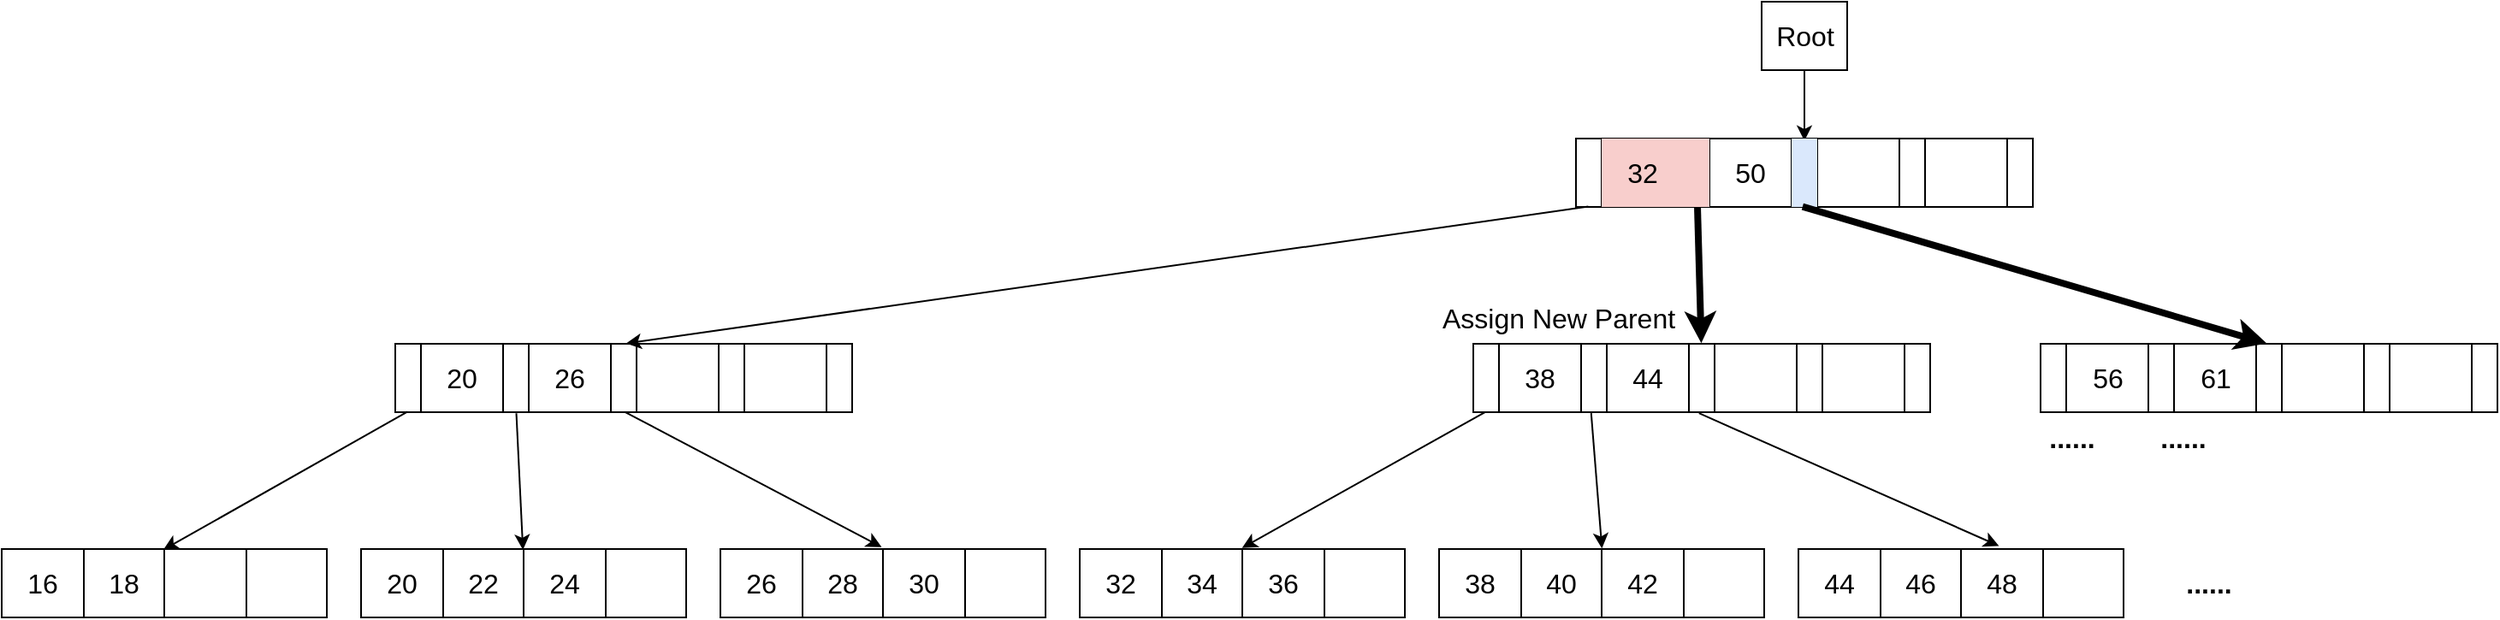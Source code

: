 <mxfile version="21.2.8" type="device">
  <diagram name="第1頁" id="AanB8yNyS1pnc1NzVk0f">
    <mxGraphModel dx="1480" dy="1003" grid="1" gridSize="10" guides="1" tooltips="1" connect="1" arrows="1" fold="1" page="1" pageScale="1" pageWidth="1654" pageHeight="1169" math="0" shadow="0">
      <root>
        <mxCell id="0" />
        <mxCell id="1" parent="0" />
        <mxCell id="gfehp5p-V9e-1P1ylHKR-1" value="" style="shape=table;startSize=0;container=1;collapsible=0;childLayout=tableLayout;fontSize=16;" parent="1" vertex="1">
          <mxGeometry x="280" y="240" width="267" height="40" as="geometry" />
        </mxCell>
        <mxCell id="gfehp5p-V9e-1P1ylHKR-2" value="" style="shape=tableRow;horizontal=0;startSize=0;swimlaneHead=0;swimlaneBody=0;strokeColor=inherit;top=0;left=0;bottom=0;right=0;collapsible=0;dropTarget=0;fillColor=none;points=[[0,0.5],[1,0.5]];portConstraint=eastwest;fontSize=16;" parent="gfehp5p-V9e-1P1ylHKR-1" vertex="1">
          <mxGeometry width="267" height="40" as="geometry" />
        </mxCell>
        <mxCell id="gfehp5p-V9e-1P1ylHKR-3" value="" style="shape=partialRectangle;html=1;whiteSpace=wrap;connectable=0;strokeColor=inherit;overflow=hidden;fillColor=none;top=0;left=0;bottom=0;right=0;pointerEvents=1;fontSize=16;" parent="gfehp5p-V9e-1P1ylHKR-2" vertex="1">
          <mxGeometry width="15" height="40" as="geometry">
            <mxRectangle width="15" height="40" as="alternateBounds" />
          </mxGeometry>
        </mxCell>
        <mxCell id="gfehp5p-V9e-1P1ylHKR-4" value="20" style="shape=partialRectangle;html=1;whiteSpace=wrap;connectable=0;strokeColor=inherit;overflow=hidden;fillColor=none;top=0;left=0;bottom=0;right=0;pointerEvents=1;fontSize=16;" parent="gfehp5p-V9e-1P1ylHKR-2" vertex="1">
          <mxGeometry x="15" width="48" height="40" as="geometry">
            <mxRectangle width="48" height="40" as="alternateBounds" />
          </mxGeometry>
        </mxCell>
        <mxCell id="gfehp5p-V9e-1P1ylHKR-5" value="" style="shape=partialRectangle;html=1;whiteSpace=wrap;connectable=0;strokeColor=inherit;overflow=hidden;fillColor=none;top=0;left=0;bottom=0;right=0;pointerEvents=1;fontSize=16;" parent="gfehp5p-V9e-1P1ylHKR-2" vertex="1">
          <mxGeometry x="63" width="15" height="40" as="geometry">
            <mxRectangle width="15" height="40" as="alternateBounds" />
          </mxGeometry>
        </mxCell>
        <mxCell id="gfehp5p-V9e-1P1ylHKR-22" value="26" style="shape=partialRectangle;html=1;whiteSpace=wrap;connectable=0;strokeColor=inherit;overflow=hidden;fillColor=none;top=0;left=0;bottom=0;right=0;pointerEvents=1;fontSize=16;" parent="gfehp5p-V9e-1P1ylHKR-2" vertex="1">
          <mxGeometry x="78" width="48" height="40" as="geometry">
            <mxRectangle width="48" height="40" as="alternateBounds" />
          </mxGeometry>
        </mxCell>
        <mxCell id="gfehp5p-V9e-1P1ylHKR-29" style="shape=partialRectangle;html=1;whiteSpace=wrap;connectable=0;strokeColor=inherit;overflow=hidden;fillColor=none;top=0;left=0;bottom=0;right=0;pointerEvents=1;fontSize=16;" parent="gfehp5p-V9e-1P1ylHKR-2" vertex="1">
          <mxGeometry x="126" width="15" height="40" as="geometry">
            <mxRectangle width="15" height="40" as="alternateBounds" />
          </mxGeometry>
        </mxCell>
        <mxCell id="gfehp5p-V9e-1P1ylHKR-30" value="" style="shape=partialRectangle;html=1;whiteSpace=wrap;connectable=0;strokeColor=inherit;overflow=hidden;fillColor=none;top=0;left=0;bottom=0;right=0;pointerEvents=1;fontSize=16;" parent="gfehp5p-V9e-1P1ylHKR-2" vertex="1">
          <mxGeometry x="141" width="48" height="40" as="geometry">
            <mxRectangle width="48" height="40" as="alternateBounds" />
          </mxGeometry>
        </mxCell>
        <mxCell id="gfehp5p-V9e-1P1ylHKR-31" style="shape=partialRectangle;html=1;whiteSpace=wrap;connectable=0;strokeColor=inherit;overflow=hidden;fillColor=none;top=0;left=0;bottom=0;right=0;pointerEvents=1;fontSize=16;" parent="gfehp5p-V9e-1P1ylHKR-2" vertex="1">
          <mxGeometry x="189" width="15" height="40" as="geometry">
            <mxRectangle width="15" height="40" as="alternateBounds" />
          </mxGeometry>
        </mxCell>
        <mxCell id="gfehp5p-V9e-1P1ylHKR-32" value="" style="shape=partialRectangle;html=1;whiteSpace=wrap;connectable=0;strokeColor=inherit;overflow=hidden;fillColor=none;top=0;left=0;bottom=0;right=0;pointerEvents=1;fontSize=16;" parent="gfehp5p-V9e-1P1ylHKR-2" vertex="1">
          <mxGeometry x="204" width="48" height="40" as="geometry">
            <mxRectangle width="48" height="40" as="alternateBounds" />
          </mxGeometry>
        </mxCell>
        <mxCell id="gfehp5p-V9e-1P1ylHKR-33" style="shape=partialRectangle;html=1;whiteSpace=wrap;connectable=0;strokeColor=inherit;overflow=hidden;fillColor=none;top=0;left=0;bottom=0;right=0;pointerEvents=1;fontSize=16;" parent="gfehp5p-V9e-1P1ylHKR-2" vertex="1">
          <mxGeometry x="252" width="15" height="40" as="geometry">
            <mxRectangle width="15" height="40" as="alternateBounds" />
          </mxGeometry>
        </mxCell>
        <mxCell id="gfehp5p-V9e-1P1ylHKR-23" value="" style="shape=table;startSize=0;container=1;collapsible=0;childLayout=tableLayout;fontSize=16;" parent="1" vertex="1">
          <mxGeometry x="50" y="360" width="190" height="40" as="geometry" />
        </mxCell>
        <mxCell id="gfehp5p-V9e-1P1ylHKR-24" value="" style="shape=tableRow;horizontal=0;startSize=0;swimlaneHead=0;swimlaneBody=0;strokeColor=inherit;top=0;left=0;bottom=0;right=0;collapsible=0;dropTarget=0;fillColor=none;points=[[0,0.5],[1,0.5]];portConstraint=eastwest;fontSize=16;" parent="gfehp5p-V9e-1P1ylHKR-23" vertex="1">
          <mxGeometry width="190" height="40" as="geometry" />
        </mxCell>
        <mxCell id="gfehp5p-V9e-1P1ylHKR-25" value="16" style="shape=partialRectangle;html=1;whiteSpace=wrap;connectable=0;strokeColor=inherit;overflow=hidden;fillColor=none;top=0;left=0;bottom=0;right=0;pointerEvents=1;fontSize=16;" parent="gfehp5p-V9e-1P1ylHKR-24" vertex="1">
          <mxGeometry width="48" height="40" as="geometry">
            <mxRectangle width="48" height="40" as="alternateBounds" />
          </mxGeometry>
        </mxCell>
        <mxCell id="gfehp5p-V9e-1P1ylHKR-26" value="18" style="shape=partialRectangle;html=1;whiteSpace=wrap;connectable=0;strokeColor=inherit;overflow=hidden;fillColor=none;top=0;left=0;bottom=0;right=0;pointerEvents=1;fontSize=16;" parent="gfehp5p-V9e-1P1ylHKR-24" vertex="1">
          <mxGeometry x="48" width="47" height="40" as="geometry">
            <mxRectangle width="47" height="40" as="alternateBounds" />
          </mxGeometry>
        </mxCell>
        <mxCell id="gfehp5p-V9e-1P1ylHKR-27" value="" style="shape=partialRectangle;html=1;whiteSpace=wrap;connectable=0;overflow=hidden;top=0;left=0;bottom=0;right=0;pointerEvents=1;fontSize=16;fillColor=none;strokeColor=inherit;" parent="gfehp5p-V9e-1P1ylHKR-24" vertex="1">
          <mxGeometry x="95" width="48" height="40" as="geometry">
            <mxRectangle width="48" height="40" as="alternateBounds" />
          </mxGeometry>
        </mxCell>
        <mxCell id="gfehp5p-V9e-1P1ylHKR-28" value="" style="shape=partialRectangle;html=1;whiteSpace=wrap;connectable=0;strokeColor=inherit;overflow=hidden;fillColor=none;top=0;left=0;bottom=0;right=0;pointerEvents=1;fontSize=16;" parent="gfehp5p-V9e-1P1ylHKR-24" vertex="1">
          <mxGeometry x="143" width="47" height="40" as="geometry">
            <mxRectangle width="47" height="40" as="alternateBounds" />
          </mxGeometry>
        </mxCell>
        <mxCell id="gfehp5p-V9e-1P1ylHKR-34" value="" style="endArrow=classic;html=1;rounded=0;exitX=0.027;exitY=0.992;exitDx=0;exitDy=0;exitPerimeter=0;entryX=0.497;entryY=0.012;entryDx=0;entryDy=0;entryPerimeter=0;strokeWidth=1;" parent="1" source="gfehp5p-V9e-1P1ylHKR-2" target="gfehp5p-V9e-1P1ylHKR-24" edge="1">
          <mxGeometry width="50" height="50" relative="1" as="geometry">
            <mxPoint x="370" y="550" as="sourcePoint" />
            <mxPoint x="420" y="500" as="targetPoint" />
          </mxGeometry>
        </mxCell>
        <mxCell id="gfehp5p-V9e-1P1ylHKR-36" value="&lt;font style=&quot;font-size: 16px;&quot;&gt;Root&lt;/font&gt;" style="rounded=0;whiteSpace=wrap;html=1;" parent="1" vertex="1">
          <mxGeometry x="1078.5" y="40" width="50" height="40" as="geometry" />
        </mxCell>
        <mxCell id="9ntbfwSOvVafJQgxA-3O-5" value="" style="shape=table;startSize=0;container=1;collapsible=0;childLayout=tableLayout;fontSize=16;" parent="1" vertex="1">
          <mxGeometry x="470" y="360" width="190" height="40" as="geometry" />
        </mxCell>
        <mxCell id="9ntbfwSOvVafJQgxA-3O-6" value="" style="shape=tableRow;horizontal=0;startSize=0;swimlaneHead=0;swimlaneBody=0;strokeColor=inherit;top=0;left=0;bottom=0;right=0;collapsible=0;dropTarget=0;fillColor=none;points=[[0,0.5],[1,0.5]];portConstraint=eastwest;fontSize=16;" parent="9ntbfwSOvVafJQgxA-3O-5" vertex="1">
          <mxGeometry width="190" height="40" as="geometry" />
        </mxCell>
        <mxCell id="9ntbfwSOvVafJQgxA-3O-7" value="26" style="shape=partialRectangle;html=1;whiteSpace=wrap;connectable=0;strokeColor=inherit;overflow=hidden;fillColor=none;top=0;left=0;bottom=0;right=0;pointerEvents=1;fontSize=16;" parent="9ntbfwSOvVafJQgxA-3O-6" vertex="1">
          <mxGeometry width="48" height="40" as="geometry">
            <mxRectangle width="48" height="40" as="alternateBounds" />
          </mxGeometry>
        </mxCell>
        <mxCell id="9ntbfwSOvVafJQgxA-3O-8" value="28" style="shape=partialRectangle;html=1;whiteSpace=wrap;connectable=0;strokeColor=inherit;overflow=hidden;fillColor=none;top=0;left=0;bottom=0;right=0;pointerEvents=1;fontSize=16;" parent="9ntbfwSOvVafJQgxA-3O-6" vertex="1">
          <mxGeometry x="48" width="47" height="40" as="geometry">
            <mxRectangle width="47" height="40" as="alternateBounds" />
          </mxGeometry>
        </mxCell>
        <mxCell id="9ntbfwSOvVafJQgxA-3O-9" value="30" style="shape=partialRectangle;html=1;whiteSpace=wrap;connectable=0;overflow=hidden;top=0;left=0;bottom=0;right=0;pointerEvents=1;fontSize=16;fillColor=none;strokeColor=inherit;" parent="9ntbfwSOvVafJQgxA-3O-6" vertex="1">
          <mxGeometry x="95" width="48" height="40" as="geometry">
            <mxRectangle width="48" height="40" as="alternateBounds" />
          </mxGeometry>
        </mxCell>
        <mxCell id="9ntbfwSOvVafJQgxA-3O-10" value="" style="shape=partialRectangle;html=1;whiteSpace=wrap;connectable=0;strokeColor=inherit;overflow=hidden;fillColor=none;top=0;left=0;bottom=0;right=0;pointerEvents=1;fontSize=16;" parent="9ntbfwSOvVafJQgxA-3O-6" vertex="1">
          <mxGeometry x="143" width="47" height="40" as="geometry">
            <mxRectangle width="47" height="40" as="alternateBounds" />
          </mxGeometry>
        </mxCell>
        <mxCell id="DPHD8KvLjeDx3O2cw2pP-1" value="" style="shape=table;startSize=0;container=1;collapsible=0;childLayout=tableLayout;fontSize=16;" parent="1" vertex="1">
          <mxGeometry x="680" y="360" width="190" height="40" as="geometry" />
        </mxCell>
        <mxCell id="DPHD8KvLjeDx3O2cw2pP-2" value="" style="shape=tableRow;horizontal=0;startSize=0;swimlaneHead=0;swimlaneBody=0;strokeColor=inherit;top=0;left=0;bottom=0;right=0;collapsible=0;dropTarget=0;fillColor=none;points=[[0,0.5],[1,0.5]];portConstraint=eastwest;fontSize=16;" parent="DPHD8KvLjeDx3O2cw2pP-1" vertex="1">
          <mxGeometry width="190" height="40" as="geometry" />
        </mxCell>
        <mxCell id="DPHD8KvLjeDx3O2cw2pP-3" value="32" style="shape=partialRectangle;html=1;whiteSpace=wrap;connectable=0;strokeColor=inherit;overflow=hidden;fillColor=none;top=0;left=0;bottom=0;right=0;pointerEvents=1;fontSize=16;" parent="DPHD8KvLjeDx3O2cw2pP-2" vertex="1">
          <mxGeometry width="48" height="40" as="geometry">
            <mxRectangle width="48" height="40" as="alternateBounds" />
          </mxGeometry>
        </mxCell>
        <mxCell id="DPHD8KvLjeDx3O2cw2pP-4" value="34" style="shape=partialRectangle;html=1;whiteSpace=wrap;connectable=0;strokeColor=inherit;overflow=hidden;fillColor=none;top=0;left=0;bottom=0;right=0;pointerEvents=1;fontSize=16;" parent="DPHD8KvLjeDx3O2cw2pP-2" vertex="1">
          <mxGeometry x="48" width="47" height="40" as="geometry">
            <mxRectangle width="47" height="40" as="alternateBounds" />
          </mxGeometry>
        </mxCell>
        <mxCell id="DPHD8KvLjeDx3O2cw2pP-5" value="36" style="shape=partialRectangle;html=1;whiteSpace=wrap;connectable=0;overflow=hidden;top=0;left=0;bottom=0;right=0;pointerEvents=1;fontSize=16;fillColor=none;strokeColor=inherit;" parent="DPHD8KvLjeDx3O2cw2pP-2" vertex="1">
          <mxGeometry x="95" width="48" height="40" as="geometry">
            <mxRectangle width="48" height="40" as="alternateBounds" />
          </mxGeometry>
        </mxCell>
        <mxCell id="DPHD8KvLjeDx3O2cw2pP-6" value="" style="shape=partialRectangle;html=1;whiteSpace=wrap;connectable=0;strokeColor=inherit;overflow=hidden;fillColor=none;top=0;left=0;bottom=0;right=0;pointerEvents=1;fontSize=16;" parent="DPHD8KvLjeDx3O2cw2pP-2" vertex="1">
          <mxGeometry x="143" width="47" height="40" as="geometry">
            <mxRectangle width="47" height="40" as="alternateBounds" />
          </mxGeometry>
        </mxCell>
        <mxCell id="DPHD8KvLjeDx3O2cw2pP-7" value="" style="shape=table;startSize=0;container=1;collapsible=0;childLayout=tableLayout;fontSize=16;" parent="1" vertex="1">
          <mxGeometry x="890" y="360" width="190" height="40" as="geometry" />
        </mxCell>
        <mxCell id="DPHD8KvLjeDx3O2cw2pP-8" value="" style="shape=tableRow;horizontal=0;startSize=0;swimlaneHead=0;swimlaneBody=0;strokeColor=inherit;top=0;left=0;bottom=0;right=0;collapsible=0;dropTarget=0;fillColor=none;points=[[0,0.5],[1,0.5]];portConstraint=eastwest;fontSize=16;" parent="DPHD8KvLjeDx3O2cw2pP-7" vertex="1">
          <mxGeometry width="190" height="40" as="geometry" />
        </mxCell>
        <mxCell id="DPHD8KvLjeDx3O2cw2pP-9" value="38" style="shape=partialRectangle;html=1;whiteSpace=wrap;connectable=0;strokeColor=inherit;overflow=hidden;fillColor=none;top=0;left=0;bottom=0;right=0;pointerEvents=1;fontSize=16;" parent="DPHD8KvLjeDx3O2cw2pP-8" vertex="1">
          <mxGeometry width="48" height="40" as="geometry">
            <mxRectangle width="48" height="40" as="alternateBounds" />
          </mxGeometry>
        </mxCell>
        <mxCell id="DPHD8KvLjeDx3O2cw2pP-10" value="40" style="shape=partialRectangle;html=1;whiteSpace=wrap;connectable=0;strokeColor=inherit;overflow=hidden;fillColor=none;top=0;left=0;bottom=0;right=0;pointerEvents=1;fontSize=16;" parent="DPHD8KvLjeDx3O2cw2pP-8" vertex="1">
          <mxGeometry x="48" width="47" height="40" as="geometry">
            <mxRectangle width="47" height="40" as="alternateBounds" />
          </mxGeometry>
        </mxCell>
        <mxCell id="DPHD8KvLjeDx3O2cw2pP-11" value="42" style="shape=partialRectangle;html=1;whiteSpace=wrap;connectable=0;overflow=hidden;top=0;left=0;bottom=0;right=0;pointerEvents=1;fontSize=16;fillColor=none;strokeColor=inherit;" parent="DPHD8KvLjeDx3O2cw2pP-8" vertex="1">
          <mxGeometry x="95" width="48" height="40" as="geometry">
            <mxRectangle width="48" height="40" as="alternateBounds" />
          </mxGeometry>
        </mxCell>
        <mxCell id="DPHD8KvLjeDx3O2cw2pP-12" value="" style="shape=partialRectangle;html=1;whiteSpace=wrap;connectable=0;strokeColor=inherit;overflow=hidden;fillColor=none;top=0;left=0;bottom=0;right=0;pointerEvents=1;fontSize=16;" parent="DPHD8KvLjeDx3O2cw2pP-8" vertex="1">
          <mxGeometry x="143" width="47" height="40" as="geometry">
            <mxRectangle width="47" height="40" as="alternateBounds" />
          </mxGeometry>
        </mxCell>
        <mxCell id="DPHD8KvLjeDx3O2cw2pP-19" value="" style="shape=table;startSize=0;container=1;collapsible=0;childLayout=tableLayout;fontSize=16;" parent="1" vertex="1">
          <mxGeometry x="260" y="360" width="190" height="40" as="geometry" />
        </mxCell>
        <mxCell id="DPHD8KvLjeDx3O2cw2pP-20" value="" style="shape=tableRow;horizontal=0;startSize=0;swimlaneHead=0;swimlaneBody=0;strokeColor=inherit;top=0;left=0;bottom=0;right=0;collapsible=0;dropTarget=0;fillColor=none;points=[[0,0.5],[1,0.5]];portConstraint=eastwest;fontSize=16;" parent="DPHD8KvLjeDx3O2cw2pP-19" vertex="1">
          <mxGeometry width="190" height="40" as="geometry" />
        </mxCell>
        <mxCell id="DPHD8KvLjeDx3O2cw2pP-21" value="20" style="shape=partialRectangle;html=1;whiteSpace=wrap;connectable=0;strokeColor=inherit;overflow=hidden;fillColor=none;top=0;left=0;bottom=0;right=0;pointerEvents=1;fontSize=16;" parent="DPHD8KvLjeDx3O2cw2pP-20" vertex="1">
          <mxGeometry width="48" height="40" as="geometry">
            <mxRectangle width="48" height="40" as="alternateBounds" />
          </mxGeometry>
        </mxCell>
        <mxCell id="DPHD8KvLjeDx3O2cw2pP-22" value="22" style="shape=partialRectangle;html=1;whiteSpace=wrap;connectable=0;strokeColor=inherit;overflow=hidden;fillColor=none;top=0;left=0;bottom=0;right=0;pointerEvents=1;fontSize=16;" parent="DPHD8KvLjeDx3O2cw2pP-20" vertex="1">
          <mxGeometry x="48" width="47" height="40" as="geometry">
            <mxRectangle width="47" height="40" as="alternateBounds" />
          </mxGeometry>
        </mxCell>
        <mxCell id="DPHD8KvLjeDx3O2cw2pP-23" value="24" style="shape=partialRectangle;html=1;whiteSpace=wrap;connectable=0;overflow=hidden;top=0;left=0;bottom=0;right=0;pointerEvents=1;fontSize=16;fillColor=none;strokeColor=inherit;" parent="DPHD8KvLjeDx3O2cw2pP-20" vertex="1">
          <mxGeometry x="95" width="48" height="40" as="geometry">
            <mxRectangle width="48" height="40" as="alternateBounds" />
          </mxGeometry>
        </mxCell>
        <mxCell id="DPHD8KvLjeDx3O2cw2pP-24" value="" style="shape=partialRectangle;html=1;whiteSpace=wrap;connectable=0;strokeColor=inherit;overflow=hidden;fillColor=none;top=0;left=0;bottom=0;right=0;pointerEvents=1;fontSize=16;" parent="DPHD8KvLjeDx3O2cw2pP-20" vertex="1">
          <mxGeometry x="143" width="47" height="40" as="geometry">
            <mxRectangle width="47" height="40" as="alternateBounds" />
          </mxGeometry>
        </mxCell>
        <mxCell id="DPHD8KvLjeDx3O2cw2pP-27" value="" style="endArrow=classic;html=1;rounded=0;entryX=0.498;entryY=0.012;entryDx=0;entryDy=0;entryPerimeter=0;exitX=0.265;exitY=1.015;exitDx=0;exitDy=0;exitPerimeter=0;" parent="1" source="gfehp5p-V9e-1P1ylHKR-2" target="DPHD8KvLjeDx3O2cw2pP-20" edge="1">
          <mxGeometry width="50" height="50" relative="1" as="geometry">
            <mxPoint x="510" y="370" as="sourcePoint" />
            <mxPoint x="560" y="320" as="targetPoint" />
          </mxGeometry>
        </mxCell>
        <mxCell id="DPHD8KvLjeDx3O2cw2pP-28" value="" style="endArrow=classic;html=1;rounded=0;exitX=0.502;exitY=0.995;exitDx=0;exitDy=0;exitPerimeter=0;entryX=0.496;entryY=-0.028;entryDx=0;entryDy=0;entryPerimeter=0;" parent="1" source="gfehp5p-V9e-1P1ylHKR-2" target="9ntbfwSOvVafJQgxA-3O-6" edge="1">
          <mxGeometry width="50" height="50" relative="1" as="geometry">
            <mxPoint x="460" y="360" as="sourcePoint" />
            <mxPoint x="570" y="350" as="targetPoint" />
          </mxGeometry>
        </mxCell>
        <mxCell id="DPHD8KvLjeDx3O2cw2pP-29" value="" style="endArrow=classic;html=1;rounded=0;exitX=0.027;exitY=0.995;exitDx=0;exitDy=0;exitPerimeter=0;entryX=0.499;entryY=-0.015;entryDx=0;entryDy=0;entryPerimeter=0;strokeWidth=1;" parent="1" source="yaHPV1p2FPpM4iknY5dU-15" target="DPHD8KvLjeDx3O2cw2pP-2" edge="1">
          <mxGeometry width="50" height="50" relative="1" as="geometry">
            <mxPoint x="710" y="360" as="sourcePoint" />
            <mxPoint x="760" y="310" as="targetPoint" />
          </mxGeometry>
        </mxCell>
        <mxCell id="DPHD8KvLjeDx3O2cw2pP-30" value="" style="endArrow=classic;html=1;rounded=0;exitX=0.258;exitY=1.015;exitDx=0;exitDy=0;exitPerimeter=0;entryX=0.501;entryY=-0.008;entryDx=0;entryDy=0;entryPerimeter=0;strokeWidth=1;" parent="1" source="yaHPV1p2FPpM4iknY5dU-15" target="DPHD8KvLjeDx3O2cw2pP-8" edge="1">
          <mxGeometry width="50" height="50" relative="1" as="geometry">
            <mxPoint x="710" y="360" as="sourcePoint" />
            <mxPoint x="890" y="350" as="targetPoint" />
          </mxGeometry>
        </mxCell>
        <mxCell id="pHo-uAJ-a0RJnJzjXzOe-1" value="" style="shape=table;startSize=0;container=1;collapsible=0;childLayout=tableLayout;fontSize=16;" parent="1" vertex="1">
          <mxGeometry x="1100" y="360" width="190" height="40" as="geometry" />
        </mxCell>
        <mxCell id="pHo-uAJ-a0RJnJzjXzOe-2" value="" style="shape=tableRow;horizontal=0;startSize=0;swimlaneHead=0;swimlaneBody=0;strokeColor=inherit;top=0;left=0;bottom=0;right=0;collapsible=0;dropTarget=0;fillColor=none;points=[[0,0.5],[1,0.5]];portConstraint=eastwest;fontSize=16;" parent="pHo-uAJ-a0RJnJzjXzOe-1" vertex="1">
          <mxGeometry width="190" height="40" as="geometry" />
        </mxCell>
        <mxCell id="pHo-uAJ-a0RJnJzjXzOe-3" value="44" style="shape=partialRectangle;html=1;whiteSpace=wrap;connectable=0;strokeColor=inherit;overflow=hidden;fillColor=none;top=0;left=0;bottom=0;right=0;pointerEvents=1;fontSize=16;" parent="pHo-uAJ-a0RJnJzjXzOe-2" vertex="1">
          <mxGeometry width="48" height="40" as="geometry">
            <mxRectangle width="48" height="40" as="alternateBounds" />
          </mxGeometry>
        </mxCell>
        <mxCell id="pHo-uAJ-a0RJnJzjXzOe-4" value="46" style="shape=partialRectangle;html=1;whiteSpace=wrap;connectable=0;strokeColor=inherit;overflow=hidden;fillColor=none;top=0;left=0;bottom=0;right=0;pointerEvents=1;fontSize=16;" parent="pHo-uAJ-a0RJnJzjXzOe-2" vertex="1">
          <mxGeometry x="48" width="47" height="40" as="geometry">
            <mxRectangle width="47" height="40" as="alternateBounds" />
          </mxGeometry>
        </mxCell>
        <mxCell id="pHo-uAJ-a0RJnJzjXzOe-5" value="48" style="shape=partialRectangle;html=1;whiteSpace=wrap;connectable=0;overflow=hidden;top=0;left=0;bottom=0;right=0;pointerEvents=1;fontSize=16;fillColor=none;strokeColor=inherit;" parent="pHo-uAJ-a0RJnJzjXzOe-2" vertex="1">
          <mxGeometry x="95" width="48" height="40" as="geometry">
            <mxRectangle width="48" height="40" as="alternateBounds" />
          </mxGeometry>
        </mxCell>
        <mxCell id="pHo-uAJ-a0RJnJzjXzOe-6" value="" style="shape=partialRectangle;html=1;whiteSpace=wrap;connectable=0;strokeColor=inherit;overflow=hidden;fillColor=none;top=0;left=0;bottom=0;right=0;pointerEvents=1;fontSize=16;" parent="pHo-uAJ-a0RJnJzjXzOe-2" vertex="1">
          <mxGeometry x="143" width="47" height="40" as="geometry">
            <mxRectangle width="47" height="40" as="alternateBounds" />
          </mxGeometry>
        </mxCell>
        <mxCell id="pHo-uAJ-a0RJnJzjXzOe-7" value="" style="endArrow=classic;html=1;rounded=0;exitX=0.494;exitY=1.015;exitDx=0;exitDy=0;exitPerimeter=0;entryX=0.617;entryY=-0.045;entryDx=0;entryDy=0;entryPerimeter=0;strokeWidth=1;" parent="1" source="yaHPV1p2FPpM4iknY5dU-15" target="pHo-uAJ-a0RJnJzjXzOe-2" edge="1">
          <mxGeometry width="50" height="50" relative="1" as="geometry">
            <mxPoint x="669" y="330" as="sourcePoint" />
            <mxPoint x="995" y="370" as="targetPoint" />
          </mxGeometry>
        </mxCell>
        <mxCell id="pHo-uAJ-a0RJnJzjXzOe-8" value="" style="endArrow=classic;html=1;rounded=0;entryX=0.5;entryY=0.035;entryDx=0;entryDy=0;entryPerimeter=0;exitX=0.5;exitY=1;exitDx=0;exitDy=0;" parent="1" source="gfehp5p-V9e-1P1ylHKR-36" target="pHo-uAJ-a0RJnJzjXzOe-23" edge="1">
          <mxGeometry width="50" height="50" relative="1" as="geometry">
            <mxPoint x="777" y="230" as="sourcePoint" />
            <mxPoint x="827" y="180" as="targetPoint" />
          </mxGeometry>
        </mxCell>
        <mxCell id="pHo-uAJ-a0RJnJzjXzOe-9" value="" style="shape=table;startSize=0;container=1;collapsible=0;childLayout=tableLayout;fontSize=16;" parent="1" vertex="1">
          <mxGeometry x="1241.5" y="240" width="267" height="40" as="geometry" />
        </mxCell>
        <mxCell id="pHo-uAJ-a0RJnJzjXzOe-10" value="" style="shape=tableRow;horizontal=0;startSize=0;swimlaneHead=0;swimlaneBody=0;strokeColor=inherit;top=0;left=0;bottom=0;right=0;collapsible=0;dropTarget=0;fillColor=none;points=[[0,0.5],[1,0.5]];portConstraint=eastwest;fontSize=16;" parent="pHo-uAJ-a0RJnJzjXzOe-9" vertex="1">
          <mxGeometry width="267" height="40" as="geometry" />
        </mxCell>
        <mxCell id="pHo-uAJ-a0RJnJzjXzOe-11" value="" style="shape=partialRectangle;html=1;whiteSpace=wrap;connectable=0;strokeColor=inherit;overflow=hidden;fillColor=none;top=0;left=0;bottom=0;right=0;pointerEvents=1;fontSize=16;" parent="pHo-uAJ-a0RJnJzjXzOe-10" vertex="1">
          <mxGeometry width="15" height="40" as="geometry">
            <mxRectangle width="15" height="40" as="alternateBounds" />
          </mxGeometry>
        </mxCell>
        <mxCell id="pHo-uAJ-a0RJnJzjXzOe-12" value="56" style="shape=partialRectangle;html=1;whiteSpace=wrap;connectable=0;strokeColor=inherit;overflow=hidden;fillColor=none;top=0;left=0;bottom=0;right=0;pointerEvents=1;fontSize=16;" parent="pHo-uAJ-a0RJnJzjXzOe-10" vertex="1">
          <mxGeometry x="15" width="48" height="40" as="geometry">
            <mxRectangle width="48" height="40" as="alternateBounds" />
          </mxGeometry>
        </mxCell>
        <mxCell id="pHo-uAJ-a0RJnJzjXzOe-13" value="" style="shape=partialRectangle;html=1;whiteSpace=wrap;connectable=0;strokeColor=inherit;overflow=hidden;fillColor=none;top=0;left=0;bottom=0;right=0;pointerEvents=1;fontSize=16;" parent="pHo-uAJ-a0RJnJzjXzOe-10" vertex="1">
          <mxGeometry x="63" width="15" height="40" as="geometry">
            <mxRectangle width="15" height="40" as="alternateBounds" />
          </mxGeometry>
        </mxCell>
        <mxCell id="pHo-uAJ-a0RJnJzjXzOe-14" value="61" style="shape=partialRectangle;html=1;whiteSpace=wrap;connectable=0;strokeColor=inherit;overflow=hidden;fillColor=none;top=0;left=0;bottom=0;right=0;pointerEvents=1;fontSize=16;" parent="pHo-uAJ-a0RJnJzjXzOe-10" vertex="1">
          <mxGeometry x="78" width="48" height="40" as="geometry">
            <mxRectangle width="48" height="40" as="alternateBounds" />
          </mxGeometry>
        </mxCell>
        <mxCell id="pHo-uAJ-a0RJnJzjXzOe-15" style="shape=partialRectangle;html=1;whiteSpace=wrap;connectable=0;strokeColor=inherit;overflow=hidden;fillColor=none;top=0;left=0;bottom=0;right=0;pointerEvents=1;fontSize=16;" parent="pHo-uAJ-a0RJnJzjXzOe-10" vertex="1">
          <mxGeometry x="126" width="15" height="40" as="geometry">
            <mxRectangle width="15" height="40" as="alternateBounds" />
          </mxGeometry>
        </mxCell>
        <mxCell id="pHo-uAJ-a0RJnJzjXzOe-16" value="" style="shape=partialRectangle;html=1;whiteSpace=wrap;connectable=0;strokeColor=inherit;overflow=hidden;fillColor=none;top=0;left=0;bottom=0;right=0;pointerEvents=1;fontSize=16;" parent="pHo-uAJ-a0RJnJzjXzOe-10" vertex="1">
          <mxGeometry x="141" width="48" height="40" as="geometry">
            <mxRectangle width="48" height="40" as="alternateBounds" />
          </mxGeometry>
        </mxCell>
        <mxCell id="pHo-uAJ-a0RJnJzjXzOe-17" style="shape=partialRectangle;html=1;whiteSpace=wrap;connectable=0;strokeColor=inherit;overflow=hidden;fillColor=none;top=0;left=0;bottom=0;right=0;pointerEvents=1;fontSize=16;" parent="pHo-uAJ-a0RJnJzjXzOe-10" vertex="1">
          <mxGeometry x="189" width="15" height="40" as="geometry">
            <mxRectangle width="15" height="40" as="alternateBounds" />
          </mxGeometry>
        </mxCell>
        <mxCell id="pHo-uAJ-a0RJnJzjXzOe-18" value="" style="shape=partialRectangle;html=1;whiteSpace=wrap;connectable=0;strokeColor=inherit;overflow=hidden;fillColor=none;top=0;left=0;bottom=0;right=0;pointerEvents=1;fontSize=16;" parent="pHo-uAJ-a0RJnJzjXzOe-10" vertex="1">
          <mxGeometry x="204" width="48" height="40" as="geometry">
            <mxRectangle width="48" height="40" as="alternateBounds" />
          </mxGeometry>
        </mxCell>
        <mxCell id="pHo-uAJ-a0RJnJzjXzOe-19" style="shape=partialRectangle;html=1;whiteSpace=wrap;connectable=0;strokeColor=inherit;overflow=hidden;fillColor=none;top=0;left=0;bottom=0;right=0;pointerEvents=1;fontSize=16;" parent="pHo-uAJ-a0RJnJzjXzOe-10" vertex="1">
          <mxGeometry x="252" width="15" height="40" as="geometry">
            <mxRectangle width="15" height="40" as="alternateBounds" />
          </mxGeometry>
        </mxCell>
        <mxCell id="pHo-uAJ-a0RJnJzjXzOe-22" value="" style="shape=table;startSize=0;container=1;collapsible=0;childLayout=tableLayout;fontSize=16;" parent="1" vertex="1">
          <mxGeometry x="970" y="120" width="267" height="40" as="geometry" />
        </mxCell>
        <mxCell id="pHo-uAJ-a0RJnJzjXzOe-23" value="" style="shape=tableRow;horizontal=0;startSize=0;swimlaneHead=0;swimlaneBody=0;strokeColor=inherit;top=0;left=0;bottom=0;right=0;collapsible=0;dropTarget=0;fillColor=none;points=[[0,0.5],[1,0.5]];portConstraint=eastwest;fontSize=16;" parent="pHo-uAJ-a0RJnJzjXzOe-22" vertex="1">
          <mxGeometry width="267" height="40" as="geometry" />
        </mxCell>
        <mxCell id="pHo-uAJ-a0RJnJzjXzOe-24" value="" style="shape=partialRectangle;html=1;whiteSpace=wrap;connectable=0;strokeColor=inherit;overflow=hidden;fillColor=none;top=0;left=0;bottom=0;right=0;pointerEvents=1;fontSize=16;" parent="pHo-uAJ-a0RJnJzjXzOe-23" vertex="1">
          <mxGeometry width="15" height="40" as="geometry">
            <mxRectangle width="15" height="40" as="alternateBounds" />
          </mxGeometry>
        </mxCell>
        <mxCell id="pHo-uAJ-a0RJnJzjXzOe-25" value="32" style="shape=partialRectangle;html=1;whiteSpace=wrap;connectable=0;strokeColor=#b85450;overflow=hidden;fillColor=#f8cecc;top=0;left=0;bottom=0;right=0;pointerEvents=1;fontSize=16;" parent="pHo-uAJ-a0RJnJzjXzOe-23" vertex="1">
          <mxGeometry x="15" width="48" height="40" as="geometry">
            <mxRectangle width="48" height="40" as="alternateBounds" />
          </mxGeometry>
        </mxCell>
        <mxCell id="pHo-uAJ-a0RJnJzjXzOe-26" value="" style="shape=partialRectangle;html=1;whiteSpace=wrap;connectable=0;strokeColor=#b85450;overflow=hidden;fillColor=#f8cecc;top=0;left=0;bottom=0;right=0;pointerEvents=1;fontSize=16;" parent="pHo-uAJ-a0RJnJzjXzOe-23" vertex="1">
          <mxGeometry x="63" width="15" height="40" as="geometry">
            <mxRectangle width="15" height="40" as="alternateBounds" />
          </mxGeometry>
        </mxCell>
        <mxCell id="pHo-uAJ-a0RJnJzjXzOe-27" value="50" style="shape=partialRectangle;html=1;whiteSpace=wrap;connectable=0;strokeColor=inherit;overflow=hidden;fillColor=none;top=0;left=0;bottom=0;right=0;pointerEvents=1;fontSize=16;" parent="pHo-uAJ-a0RJnJzjXzOe-23" vertex="1">
          <mxGeometry x="78" width="48" height="40" as="geometry">
            <mxRectangle width="48" height="40" as="alternateBounds" />
          </mxGeometry>
        </mxCell>
        <mxCell id="pHo-uAJ-a0RJnJzjXzOe-28" style="shape=partialRectangle;html=1;whiteSpace=wrap;connectable=0;strokeColor=#6c8ebf;overflow=hidden;fillColor=#dae8fc;top=0;left=0;bottom=0;right=0;pointerEvents=1;fontSize=16;" parent="pHo-uAJ-a0RJnJzjXzOe-23" vertex="1">
          <mxGeometry x="126" width="15" height="40" as="geometry">
            <mxRectangle width="15" height="40" as="alternateBounds" />
          </mxGeometry>
        </mxCell>
        <mxCell id="pHo-uAJ-a0RJnJzjXzOe-29" value="" style="shape=partialRectangle;html=1;whiteSpace=wrap;connectable=0;strokeColor=inherit;overflow=hidden;fillColor=none;top=0;left=0;bottom=0;right=0;pointerEvents=1;fontSize=16;" parent="pHo-uAJ-a0RJnJzjXzOe-23" vertex="1">
          <mxGeometry x="141" width="48" height="40" as="geometry">
            <mxRectangle width="48" height="40" as="alternateBounds" />
          </mxGeometry>
        </mxCell>
        <mxCell id="pHo-uAJ-a0RJnJzjXzOe-30" style="shape=partialRectangle;html=1;whiteSpace=wrap;connectable=0;strokeColor=inherit;overflow=hidden;fillColor=none;top=0;left=0;bottom=0;right=0;pointerEvents=1;fontSize=16;" parent="pHo-uAJ-a0RJnJzjXzOe-23" vertex="1">
          <mxGeometry x="189" width="15" height="40" as="geometry">
            <mxRectangle width="15" height="40" as="alternateBounds" />
          </mxGeometry>
        </mxCell>
        <mxCell id="pHo-uAJ-a0RJnJzjXzOe-31" value="" style="shape=partialRectangle;html=1;whiteSpace=wrap;connectable=0;strokeColor=inherit;overflow=hidden;fillColor=none;top=0;left=0;bottom=0;right=0;pointerEvents=1;fontSize=16;" parent="pHo-uAJ-a0RJnJzjXzOe-23" vertex="1">
          <mxGeometry x="204" width="48" height="40" as="geometry">
            <mxRectangle width="48" height="40" as="alternateBounds" />
          </mxGeometry>
        </mxCell>
        <mxCell id="pHo-uAJ-a0RJnJzjXzOe-32" style="shape=partialRectangle;html=1;whiteSpace=wrap;connectable=0;strokeColor=inherit;overflow=hidden;fillColor=none;top=0;left=0;bottom=0;right=0;pointerEvents=1;fontSize=16;" parent="pHo-uAJ-a0RJnJzjXzOe-23" vertex="1">
          <mxGeometry x="252" width="15" height="40" as="geometry">
            <mxRectangle width="15" height="40" as="alternateBounds" />
          </mxGeometry>
        </mxCell>
        <mxCell id="pHo-uAJ-a0RJnJzjXzOe-33" value="" style="endArrow=classic;html=1;rounded=0;exitX=0.027;exitY=0.995;exitDx=0;exitDy=0;exitPerimeter=0;entryX=0.505;entryY=-0.005;entryDx=0;entryDy=0;entryPerimeter=0;" parent="1" source="pHo-uAJ-a0RJnJzjXzOe-23" target="gfehp5p-V9e-1P1ylHKR-2" edge="1">
          <mxGeometry width="50" height="50" relative="1" as="geometry">
            <mxPoint x="1030" y="190" as="sourcePoint" />
            <mxPoint x="1080" y="140" as="targetPoint" />
          </mxGeometry>
        </mxCell>
        <mxCell id="pHo-uAJ-a0RJnJzjXzOe-34" value="" style="endArrow=classic;html=1;rounded=0;exitX=0.496;exitY=0.995;exitDx=0;exitDy=0;exitPerimeter=0;entryX=0.495;entryY=-0.005;entryDx=0;entryDy=0;entryPerimeter=0;strokeWidth=4;" parent="1" source="pHo-uAJ-a0RJnJzjXzOe-23" target="pHo-uAJ-a0RJnJzjXzOe-10" edge="1">
          <mxGeometry width="50" height="50" relative="1" as="geometry">
            <mxPoint x="1030" y="190" as="sourcePoint" />
            <mxPoint x="1080" y="140" as="targetPoint" />
          </mxGeometry>
        </mxCell>
        <mxCell id="pHo-uAJ-a0RJnJzjXzOe-35" value="&lt;font style=&quot;font-size: 16px;&quot;&gt;&lt;b&gt;......&lt;/b&gt;&lt;br&gt;&lt;/font&gt;" style="text;html=1;strokeColor=none;fillColor=none;align=center;verticalAlign=middle;whiteSpace=wrap;rounded=0;" parent="1" vertex="1">
          <mxGeometry x="1310" y="365" width="60" height="30" as="geometry" />
        </mxCell>
        <mxCell id="pHo-uAJ-a0RJnJzjXzOe-36" value="&lt;font style=&quot;font-size: 16px;&quot;&gt;&lt;b&gt;......&lt;/b&gt;&lt;br&gt;&lt;/font&gt;" style="text;html=1;strokeColor=none;fillColor=none;align=center;verticalAlign=middle;whiteSpace=wrap;rounded=0;" parent="1" vertex="1">
          <mxGeometry x="1230" y="280" width="60" height="30" as="geometry" />
        </mxCell>
        <mxCell id="pHo-uAJ-a0RJnJzjXzOe-37" value="&lt;font style=&quot;font-size: 16px;&quot;&gt;&lt;b&gt;......&lt;/b&gt;&lt;br&gt;&lt;/font&gt;" style="text;html=1;strokeColor=none;fillColor=none;align=center;verticalAlign=middle;whiteSpace=wrap;rounded=0;" parent="1" vertex="1">
          <mxGeometry x="1295" y="280" width="60" height="30" as="geometry" />
        </mxCell>
        <mxCell id="yaHPV1p2FPpM4iknY5dU-14" value="" style="shape=table;startSize=0;container=1;collapsible=0;childLayout=tableLayout;fontSize=16;" parent="1" vertex="1">
          <mxGeometry x="910" y="240" width="267" height="40" as="geometry" />
        </mxCell>
        <mxCell id="yaHPV1p2FPpM4iknY5dU-15" value="" style="shape=tableRow;horizontal=0;startSize=0;swimlaneHead=0;swimlaneBody=0;strokeColor=inherit;top=0;left=0;bottom=0;right=0;collapsible=0;dropTarget=0;fillColor=none;points=[[0,0.5],[1,0.5]];portConstraint=eastwest;fontSize=16;" parent="yaHPV1p2FPpM4iknY5dU-14" vertex="1">
          <mxGeometry width="267" height="40" as="geometry" />
        </mxCell>
        <mxCell id="yaHPV1p2FPpM4iknY5dU-16" value="" style="shape=partialRectangle;html=1;whiteSpace=wrap;connectable=0;strokeColor=inherit;overflow=hidden;fillColor=none;top=0;left=0;bottom=0;right=0;pointerEvents=1;fontSize=16;" parent="yaHPV1p2FPpM4iknY5dU-15" vertex="1">
          <mxGeometry width="15" height="40" as="geometry">
            <mxRectangle width="15" height="40" as="alternateBounds" />
          </mxGeometry>
        </mxCell>
        <mxCell id="yaHPV1p2FPpM4iknY5dU-17" value="38" style="shape=partialRectangle;html=1;whiteSpace=wrap;connectable=0;strokeColor=inherit;overflow=hidden;fillColor=none;top=0;left=0;bottom=0;right=0;pointerEvents=1;fontSize=16;" parent="yaHPV1p2FPpM4iknY5dU-15" vertex="1">
          <mxGeometry x="15" width="48" height="40" as="geometry">
            <mxRectangle width="48" height="40" as="alternateBounds" />
          </mxGeometry>
        </mxCell>
        <mxCell id="yaHPV1p2FPpM4iknY5dU-18" value="" style="shape=partialRectangle;html=1;whiteSpace=wrap;connectable=0;strokeColor=inherit;overflow=hidden;fillColor=none;top=0;left=0;bottom=0;right=0;pointerEvents=1;fontSize=16;" parent="yaHPV1p2FPpM4iknY5dU-15" vertex="1">
          <mxGeometry x="63" width="15" height="40" as="geometry">
            <mxRectangle width="15" height="40" as="alternateBounds" />
          </mxGeometry>
        </mxCell>
        <mxCell id="yaHPV1p2FPpM4iknY5dU-19" value="44" style="shape=partialRectangle;html=1;whiteSpace=wrap;connectable=0;strokeColor=inherit;overflow=hidden;fillColor=none;top=0;left=0;bottom=0;right=0;pointerEvents=1;fontSize=16;" parent="yaHPV1p2FPpM4iknY5dU-15" vertex="1">
          <mxGeometry x="78" width="48" height="40" as="geometry">
            <mxRectangle width="48" height="40" as="alternateBounds" />
          </mxGeometry>
        </mxCell>
        <mxCell id="yaHPV1p2FPpM4iknY5dU-20" style="shape=partialRectangle;html=1;whiteSpace=wrap;connectable=0;strokeColor=inherit;overflow=hidden;fillColor=none;top=0;left=0;bottom=0;right=0;pointerEvents=1;fontSize=16;" parent="yaHPV1p2FPpM4iknY5dU-15" vertex="1">
          <mxGeometry x="126" width="15" height="40" as="geometry">
            <mxRectangle width="15" height="40" as="alternateBounds" />
          </mxGeometry>
        </mxCell>
        <mxCell id="yaHPV1p2FPpM4iknY5dU-21" value="" style="shape=partialRectangle;html=1;whiteSpace=wrap;connectable=0;strokeColor=inherit;overflow=hidden;fillColor=none;top=0;left=0;bottom=0;right=0;pointerEvents=1;fontSize=16;" parent="yaHPV1p2FPpM4iknY5dU-15" vertex="1">
          <mxGeometry x="141" width="48" height="40" as="geometry">
            <mxRectangle width="48" height="40" as="alternateBounds" />
          </mxGeometry>
        </mxCell>
        <mxCell id="yaHPV1p2FPpM4iknY5dU-22" style="shape=partialRectangle;html=1;whiteSpace=wrap;connectable=0;strokeColor=inherit;overflow=hidden;fillColor=none;top=0;left=0;bottom=0;right=0;pointerEvents=1;fontSize=16;" parent="yaHPV1p2FPpM4iknY5dU-15" vertex="1">
          <mxGeometry x="189" width="15" height="40" as="geometry">
            <mxRectangle width="15" height="40" as="alternateBounds" />
          </mxGeometry>
        </mxCell>
        <mxCell id="yaHPV1p2FPpM4iknY5dU-23" value="" style="shape=partialRectangle;html=1;whiteSpace=wrap;connectable=0;strokeColor=inherit;overflow=hidden;fillColor=none;top=0;left=0;bottom=0;right=0;pointerEvents=1;fontSize=16;" parent="yaHPV1p2FPpM4iknY5dU-15" vertex="1">
          <mxGeometry x="204" width="48" height="40" as="geometry">
            <mxRectangle width="48" height="40" as="alternateBounds" />
          </mxGeometry>
        </mxCell>
        <mxCell id="yaHPV1p2FPpM4iknY5dU-24" style="shape=partialRectangle;html=1;whiteSpace=wrap;connectable=0;strokeColor=inherit;overflow=hidden;fillColor=none;top=0;left=0;bottom=0;right=0;pointerEvents=1;fontSize=16;" parent="yaHPV1p2FPpM4iknY5dU-15" vertex="1">
          <mxGeometry x="252" width="15" height="40" as="geometry">
            <mxRectangle width="15" height="40" as="alternateBounds" />
          </mxGeometry>
        </mxCell>
        <mxCell id="V8W9rKTYa_DY71mq-Qc4-1" value="&lt;font style=&quot;font-size: 16px;&quot;&gt;Assign New Parent&lt;br&gt;&lt;/font&gt;" style="text;html=1;strokeColor=none;fillColor=none;align=center;verticalAlign=middle;whiteSpace=wrap;rounded=0;" parent="1" vertex="1">
          <mxGeometry x="810" y="210" width="300" height="30" as="geometry" />
        </mxCell>
        <mxCell id="jbLV0YzgM3zEFAplnQYj-1" value="" style="endArrow=classic;html=1;rounded=0;exitX=0.266;exitY=1.012;exitDx=0;exitDy=0;exitPerimeter=0;entryX=0.499;entryY=-0.008;entryDx=0;entryDy=0;entryPerimeter=0;strokeWidth=4;" edge="1" parent="1" source="pHo-uAJ-a0RJnJzjXzOe-23" target="yaHPV1p2FPpM4iknY5dU-15">
          <mxGeometry width="50" height="50" relative="1" as="geometry">
            <mxPoint x="950" y="190" as="sourcePoint" />
            <mxPoint x="1000" y="140" as="targetPoint" />
          </mxGeometry>
        </mxCell>
      </root>
    </mxGraphModel>
  </diagram>
</mxfile>
